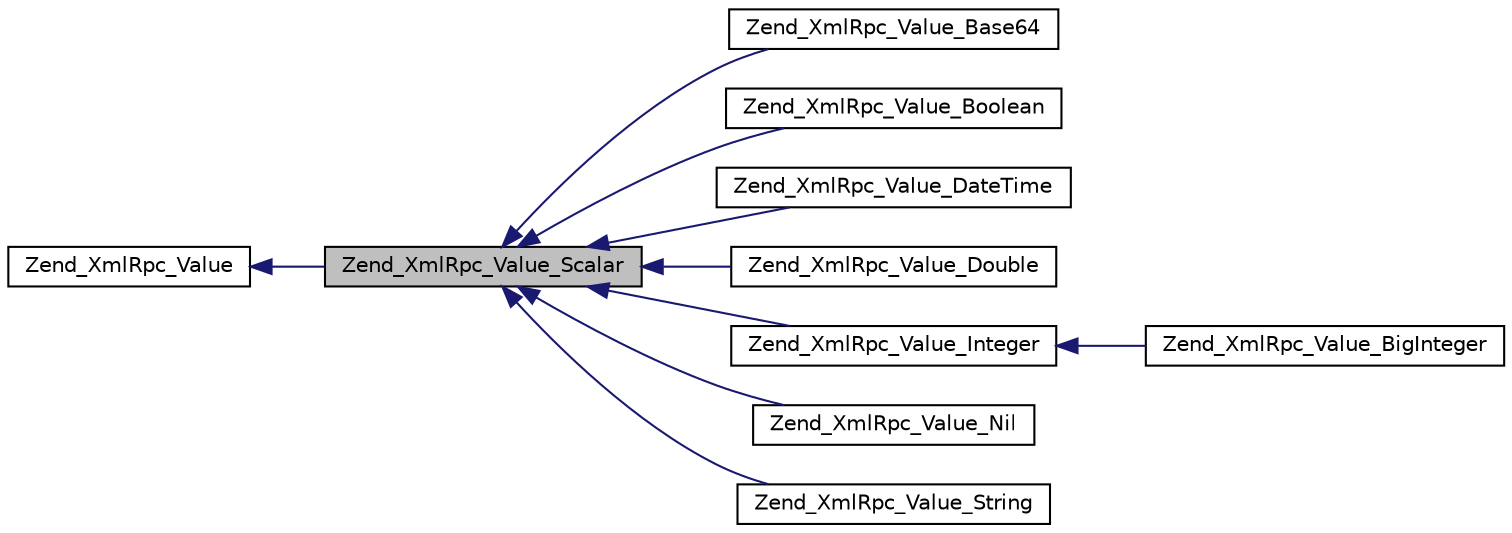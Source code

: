 digraph G
{
  edge [fontname="Helvetica",fontsize="10",labelfontname="Helvetica",labelfontsize="10"];
  node [fontname="Helvetica",fontsize="10",shape=record];
  rankdir="LR";
  Node1 [label="Zend_XmlRpc_Value_Scalar",height=0.2,width=0.4,color="black", fillcolor="grey75", style="filled" fontcolor="black"];
  Node2 -> Node1 [dir="back",color="midnightblue",fontsize="10",style="solid",fontname="Helvetica"];
  Node2 [label="Zend_XmlRpc_Value",height=0.2,width=0.4,color="black", fillcolor="white", style="filled",URL="$class_zend___xml_rpc___value.html"];
  Node1 -> Node3 [dir="back",color="midnightblue",fontsize="10",style="solid",fontname="Helvetica"];
  Node3 [label="Zend_XmlRpc_Value_Base64",height=0.2,width=0.4,color="black", fillcolor="white", style="filled",URL="$class_zend___xml_rpc___value___base64.html"];
  Node1 -> Node4 [dir="back",color="midnightblue",fontsize="10",style="solid",fontname="Helvetica"];
  Node4 [label="Zend_XmlRpc_Value_Boolean",height=0.2,width=0.4,color="black", fillcolor="white", style="filled",URL="$class_zend___xml_rpc___value___boolean.html"];
  Node1 -> Node5 [dir="back",color="midnightblue",fontsize="10",style="solid",fontname="Helvetica"];
  Node5 [label="Zend_XmlRpc_Value_DateTime",height=0.2,width=0.4,color="black", fillcolor="white", style="filled",URL="$class_zend___xml_rpc___value___date_time.html"];
  Node1 -> Node6 [dir="back",color="midnightblue",fontsize="10",style="solid",fontname="Helvetica"];
  Node6 [label="Zend_XmlRpc_Value_Double",height=0.2,width=0.4,color="black", fillcolor="white", style="filled",URL="$class_zend___xml_rpc___value___double.html"];
  Node1 -> Node7 [dir="back",color="midnightblue",fontsize="10",style="solid",fontname="Helvetica"];
  Node7 [label="Zend_XmlRpc_Value_Integer",height=0.2,width=0.4,color="black", fillcolor="white", style="filled",URL="$class_zend___xml_rpc___value___integer.html"];
  Node7 -> Node8 [dir="back",color="midnightblue",fontsize="10",style="solid",fontname="Helvetica"];
  Node8 [label="Zend_XmlRpc_Value_BigInteger",height=0.2,width=0.4,color="black", fillcolor="white", style="filled",URL="$class_zend___xml_rpc___value___big_integer.html"];
  Node1 -> Node9 [dir="back",color="midnightblue",fontsize="10",style="solid",fontname="Helvetica"];
  Node9 [label="Zend_XmlRpc_Value_Nil",height=0.2,width=0.4,color="black", fillcolor="white", style="filled",URL="$class_zend___xml_rpc___value___nil.html"];
  Node1 -> Node10 [dir="back",color="midnightblue",fontsize="10",style="solid",fontname="Helvetica"];
  Node10 [label="Zend_XmlRpc_Value_String",height=0.2,width=0.4,color="black", fillcolor="white", style="filled",URL="$class_zend___xml_rpc___value___string.html"];
}
